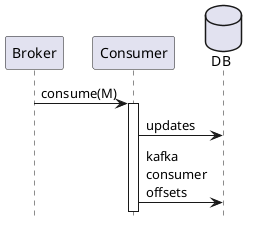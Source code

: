 @startuml
hide footbox
database DB order 99

Broker->Consumer++: consume(M)
Consumer->DB: updates
'Broker<-Consumer: Ack M

Consumer->DB: kafka\nconsumer\noffsets
@enduml
